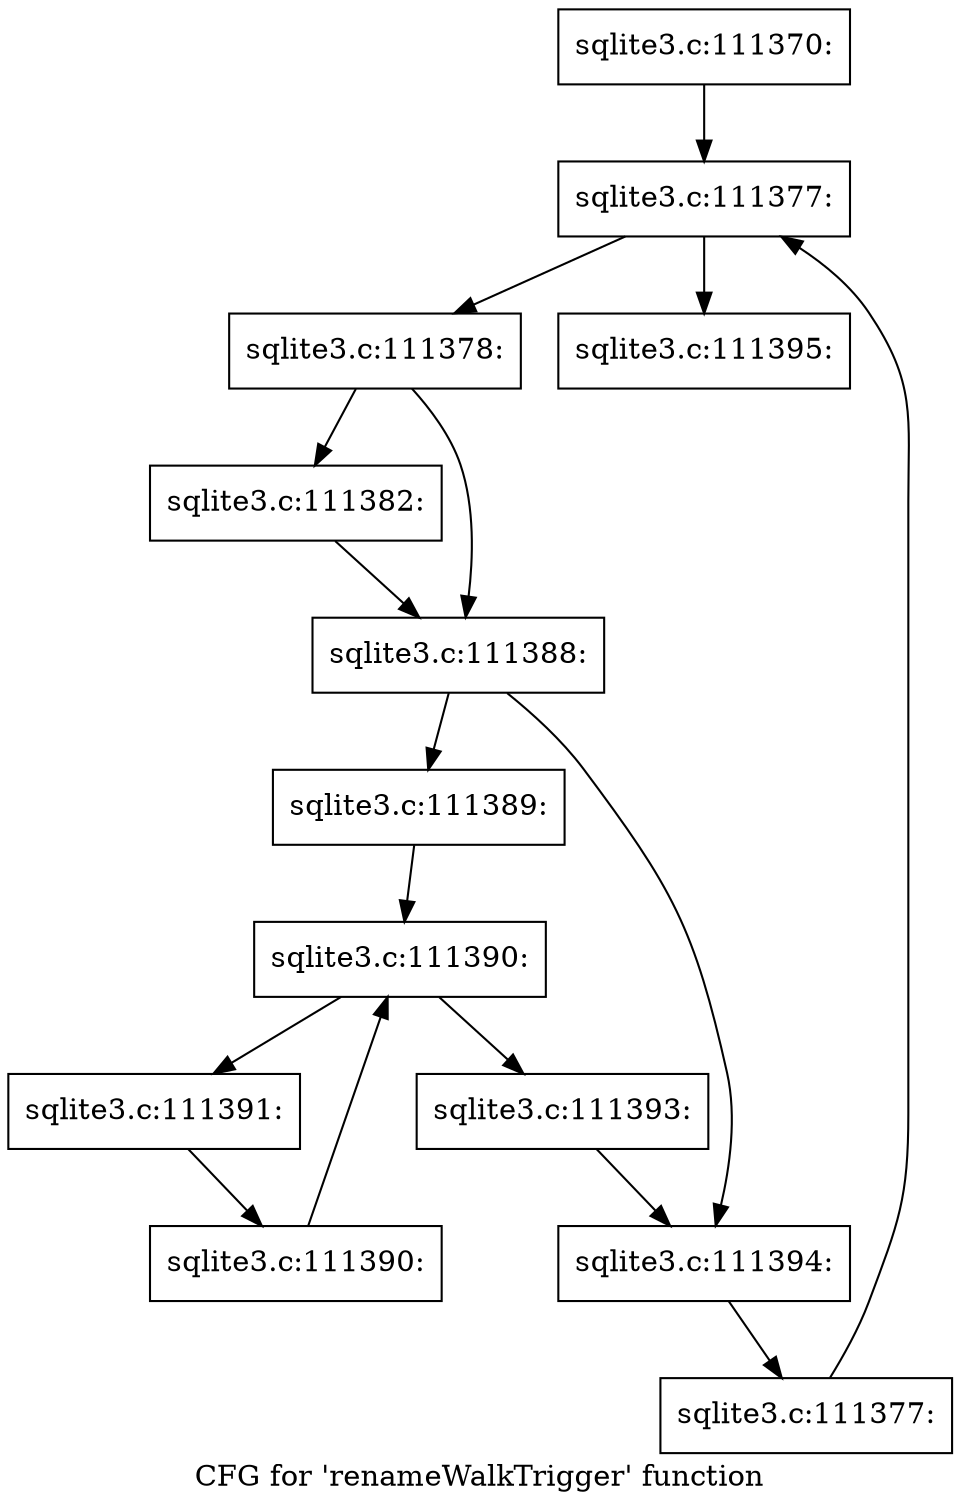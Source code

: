 digraph "CFG for 'renameWalkTrigger' function" {
	label="CFG for 'renameWalkTrigger' function";

	Node0x55c0fa664e10 [shape=record,label="{sqlite3.c:111370:}"];
	Node0x55c0fa664e10 -> Node0x55c0fa668fa0;
	Node0x55c0fa668fa0 [shape=record,label="{sqlite3.c:111377:}"];
	Node0x55c0fa668fa0 -> Node0x55c0fa6691c0;
	Node0x55c0fa668fa0 -> Node0x55c0fa668c50;
	Node0x55c0fa6691c0 [shape=record,label="{sqlite3.c:111378:}"];
	Node0x55c0fa6691c0 -> Node0x55c0fa669fb0;
	Node0x55c0fa6691c0 -> Node0x55c0fa66a000;
	Node0x55c0fa669fb0 [shape=record,label="{sqlite3.c:111382:}"];
	Node0x55c0fa669fb0 -> Node0x55c0fa66a000;
	Node0x55c0fa66a000 [shape=record,label="{sqlite3.c:111388:}"];
	Node0x55c0fa66a000 -> Node0x55c0fa66b960;
	Node0x55c0fa66a000 -> Node0x55c0fa66b9b0;
	Node0x55c0fa66b960 [shape=record,label="{sqlite3.c:111389:}"];
	Node0x55c0fa66b960 -> Node0x55c0fa66c280;
	Node0x55c0fa66c280 [shape=record,label="{sqlite3.c:111390:}"];
	Node0x55c0fa66c280 -> Node0x55c0fa66c4a0;
	Node0x55c0fa66c280 -> Node0x55c0fa66c0d0;
	Node0x55c0fa66c4a0 [shape=record,label="{sqlite3.c:111391:}"];
	Node0x55c0fa66c4a0 -> Node0x55c0fa66c410;
	Node0x55c0fa66c410 [shape=record,label="{sqlite3.c:111390:}"];
	Node0x55c0fa66c410 -> Node0x55c0fa66c280;
	Node0x55c0fa66c0d0 [shape=record,label="{sqlite3.c:111393:}"];
	Node0x55c0fa66c0d0 -> Node0x55c0fa66b9b0;
	Node0x55c0fa66b9b0 [shape=record,label="{sqlite3.c:111394:}"];
	Node0x55c0fa66b9b0 -> Node0x55c0fa669130;
	Node0x55c0fa669130 [shape=record,label="{sqlite3.c:111377:}"];
	Node0x55c0fa669130 -> Node0x55c0fa668fa0;
	Node0x55c0fa668c50 [shape=record,label="{sqlite3.c:111395:}"];
}
